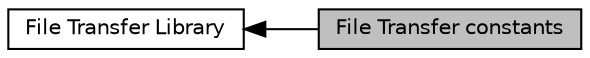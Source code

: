 digraph "File Transfer constants"
{
  edge [fontname="Helvetica",fontsize="10",labelfontname="Helvetica",labelfontsize="10"];
  node [fontname="Helvetica",fontsize="10",shape=record];
  rankdir=LR;
  Node0 [label="File Transfer constants",height=0.2,width=0.4,color="black", fillcolor="grey75", style="filled", fontcolor="black"];
  Node1 [label="File Transfer Library",height=0.2,width=0.4,color="black", fillcolor="white", style="filled",URL="$group__transferlib.html"];
  Node1->Node0 [shape=plaintext, dir="back", style="solid"];
}
